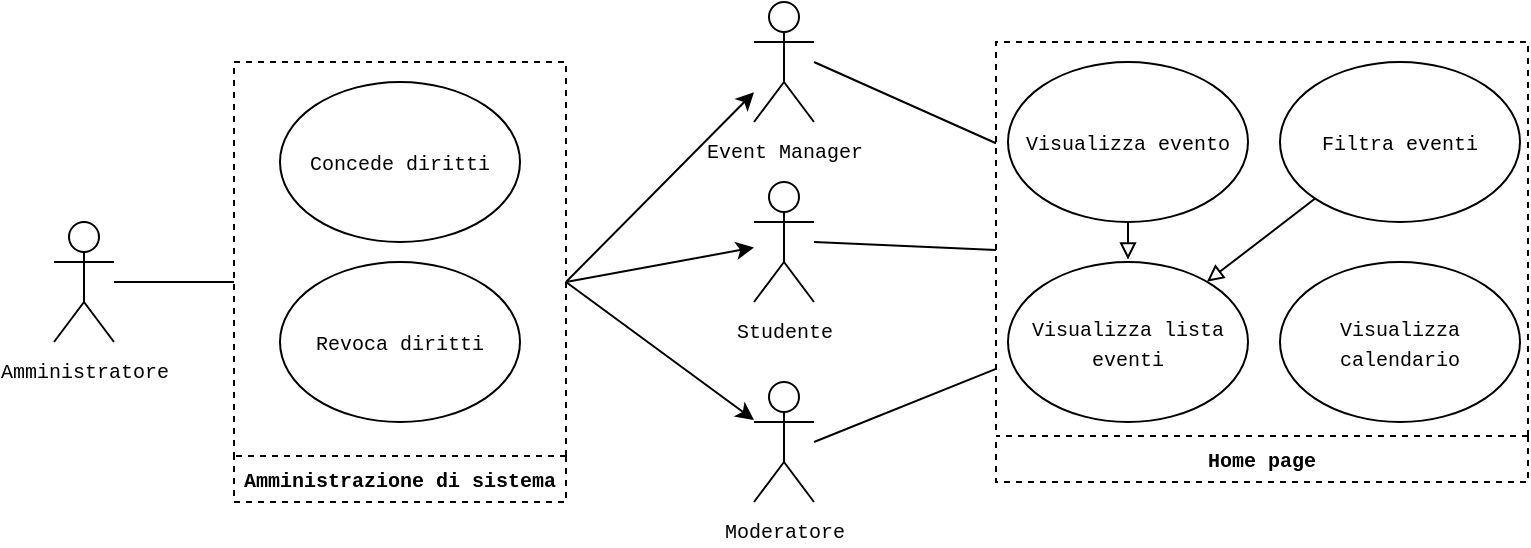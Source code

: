 <mxfile version="16.5.1" type="device"><diagram id="GoCsQPbr7pPu7XiLjnaw" name="Pagina-1"><mxGraphModel dx="1663" dy="516" grid="1" gridSize="10" guides="1" tooltips="1" connect="1" arrows="1" fold="1" page="1" pageScale="1" pageWidth="827" pageHeight="1169" math="0" shadow="0"><root><mxCell id="0"/><mxCell id="1" parent="0"/><mxCell id="d6tuT_Ok0TjHwpfOoW3g-14" style="edgeStyle=none;rounded=0;orthogonalLoop=1;jettySize=auto;html=1;fontFamily=Courier New;fontSize=10;endArrow=none;endFill=0;" edge="1" parent="1" target="d6tuT_Ok0TjHwpfOoW3g-5"><mxGeometry relative="1" as="geometry"><mxPoint x="190" y="80" as="sourcePoint"/></mxGeometry></mxCell><mxCell id="d6tuT_Ok0TjHwpfOoW3g-1" value="&lt;font style=&quot;font-size: 10px&quot; face=&quot;Courier New&quot;&gt;Event Manager&lt;/font&gt;" style="shape=umlActor;verticalLabelPosition=bottom;verticalAlign=top;html=1;outlineConnect=0;" vertex="1" parent="1"><mxGeometry x="160" y="50" width="30" height="60" as="geometry"/></mxCell><mxCell id="d6tuT_Ok0TjHwpfOoW3g-5" value="Home page" style="swimlane;fontFamily=Courier New;fontSize=10;direction=west;dashed=1;" vertex="1" parent="1"><mxGeometry x="281" y="70" width="266" height="220" as="geometry"/></mxCell><mxCell id="d6tuT_Ok0TjHwpfOoW3g-18" style="edgeStyle=none;rounded=0;orthogonalLoop=1;jettySize=auto;html=1;exitX=0.5;exitY=1;exitDx=0;exitDy=0;entryX=0.5;entryY=-0.016;entryDx=0;entryDy=0;entryPerimeter=0;fontFamily=Courier New;fontSize=10;endArrow=block;endFill=0;" edge="1" parent="d6tuT_Ok0TjHwpfOoW3g-5" source="d6tuT_Ok0TjHwpfOoW3g-2" target="d6tuT_Ok0TjHwpfOoW3g-4"><mxGeometry relative="1" as="geometry"/></mxCell><mxCell id="d6tuT_Ok0TjHwpfOoW3g-2" value="&lt;font style=&quot;font-size: 10px&quot; face=&quot;Courier New&quot;&gt;Visualizza evento&lt;/font&gt;" style="ellipse;whiteSpace=wrap;html=1;" vertex="1" parent="d6tuT_Ok0TjHwpfOoW3g-5"><mxGeometry x="6" y="10" width="120" height="80" as="geometry"/></mxCell><mxCell id="d6tuT_Ok0TjHwpfOoW3g-4" value="&lt;font style=&quot;font-size: 10px&quot; face=&quot;Courier New&quot;&gt;Visualizza lista eventi&lt;/font&gt;" style="ellipse;whiteSpace=wrap;html=1;" vertex="1" parent="d6tuT_Ok0TjHwpfOoW3g-5"><mxGeometry x="6" y="110" width="120" height="80" as="geometry"/></mxCell><mxCell id="d6tuT_Ok0TjHwpfOoW3g-8" value="&lt;font style=&quot;font-size: 10px&quot; face=&quot;Courier New&quot;&gt;Visualizza calendario&lt;/font&gt;" style="ellipse;whiteSpace=wrap;html=1;" vertex="1" parent="d6tuT_Ok0TjHwpfOoW3g-5"><mxGeometry x="142" y="110" width="120" height="80" as="geometry"/></mxCell><mxCell id="d6tuT_Ok0TjHwpfOoW3g-10" style="rounded=0;orthogonalLoop=1;jettySize=auto;html=1;exitX=0;exitY=1;exitDx=0;exitDy=0;fontFamily=Courier New;fontSize=10;endArrow=block;endFill=0;" edge="1" parent="d6tuT_Ok0TjHwpfOoW3g-5" source="d6tuT_Ok0TjHwpfOoW3g-9" target="d6tuT_Ok0TjHwpfOoW3g-4"><mxGeometry relative="1" as="geometry"/></mxCell><mxCell id="d6tuT_Ok0TjHwpfOoW3g-9" value="&lt;font style=&quot;font-size: 10px&quot; face=&quot;Courier New&quot;&gt;Filtra eventi&lt;/font&gt;" style="ellipse;whiteSpace=wrap;html=1;" vertex="1" parent="d6tuT_Ok0TjHwpfOoW3g-5"><mxGeometry x="142" y="10" width="120" height="80" as="geometry"/></mxCell><mxCell id="d6tuT_Ok0TjHwpfOoW3g-15" style="edgeStyle=none;rounded=0;orthogonalLoop=1;jettySize=auto;html=1;fontFamily=Courier New;fontSize=10;endArrow=none;endFill=0;" edge="1" parent="1" target="d6tuT_Ok0TjHwpfOoW3g-5"><mxGeometry relative="1" as="geometry"><mxPoint x="190" y="170" as="sourcePoint"/></mxGeometry></mxCell><mxCell id="d6tuT_Ok0TjHwpfOoW3g-11" value="&lt;font style=&quot;font-size: 10px&quot; face=&quot;Courier New&quot;&gt;Studente&lt;/font&gt;" style="shape=umlActor;verticalLabelPosition=bottom;verticalAlign=top;html=1;outlineConnect=0;" vertex="1" parent="1"><mxGeometry x="160" y="140" width="30" height="60" as="geometry"/></mxCell><mxCell id="d6tuT_Ok0TjHwpfOoW3g-16" style="edgeStyle=none;rounded=0;orthogonalLoop=1;jettySize=auto;html=1;fontFamily=Courier New;fontSize=10;endArrow=none;endFill=0;" edge="1" parent="1" target="d6tuT_Ok0TjHwpfOoW3g-5"><mxGeometry relative="1" as="geometry"><mxPoint x="190" y="270" as="sourcePoint"/></mxGeometry></mxCell><mxCell id="d6tuT_Ok0TjHwpfOoW3g-12" value="&lt;font style=&quot;font-size: 10px&quot; face=&quot;Courier New&quot;&gt;Moderatore&lt;/font&gt;" style="shape=umlActor;verticalLabelPosition=bottom;verticalAlign=top;html=1;outlineConnect=0;" vertex="1" parent="1"><mxGeometry x="160" y="240" width="30" height="60" as="geometry"/></mxCell><mxCell id="d6tuT_Ok0TjHwpfOoW3g-30" style="edgeStyle=none;rounded=0;orthogonalLoop=1;jettySize=auto;html=1;fontFamily=Courier New;fontSize=10;endArrow=none;endFill=0;" edge="1" parent="1" target="d6tuT_Ok0TjHwpfOoW3g-23"><mxGeometry relative="1" as="geometry"><mxPoint x="-160" y="190" as="sourcePoint"/></mxGeometry></mxCell><mxCell id="d6tuT_Ok0TjHwpfOoW3g-13" value="&lt;font style=&quot;font-size: 10px&quot; face=&quot;Courier New&quot;&gt;Amministratore&lt;/font&gt;" style="shape=umlActor;verticalLabelPosition=bottom;verticalAlign=top;html=1;outlineConnect=0;" vertex="1" parent="1"><mxGeometry x="-190" y="160" width="30" height="60" as="geometry"/></mxCell><mxCell id="d6tuT_Ok0TjHwpfOoW3g-31" style="edgeStyle=none;rounded=0;orthogonalLoop=1;jettySize=auto;html=1;exitX=0;exitY=0.5;exitDx=0;exitDy=0;fontFamily=Courier New;fontSize=10;endArrow=classic;endFill=1;" edge="1" parent="1" source="d6tuT_Ok0TjHwpfOoW3g-23" target="d6tuT_Ok0TjHwpfOoW3g-1"><mxGeometry relative="1" as="geometry"/></mxCell><mxCell id="d6tuT_Ok0TjHwpfOoW3g-32" style="edgeStyle=none;rounded=0;orthogonalLoop=1;jettySize=auto;html=1;exitX=0;exitY=0.5;exitDx=0;exitDy=0;fontFamily=Courier New;fontSize=10;endArrow=classic;endFill=1;" edge="1" parent="1" source="d6tuT_Ok0TjHwpfOoW3g-23" target="d6tuT_Ok0TjHwpfOoW3g-11"><mxGeometry relative="1" as="geometry"/></mxCell><mxCell id="d6tuT_Ok0TjHwpfOoW3g-33" style="edgeStyle=none;rounded=0;orthogonalLoop=1;jettySize=auto;html=1;exitX=0;exitY=0.5;exitDx=0;exitDy=0;fontFamily=Courier New;fontSize=10;endArrow=classic;endFill=1;" edge="1" parent="1" source="d6tuT_Ok0TjHwpfOoW3g-23" target="d6tuT_Ok0TjHwpfOoW3g-12"><mxGeometry relative="1" as="geometry"/></mxCell><mxCell id="d6tuT_Ok0TjHwpfOoW3g-23" value="Amministrazione di sistema" style="swimlane;fontFamily=Courier New;fontSize=10;direction=west;dashed=1;" vertex="1" parent="1"><mxGeometry x="-100" y="80" width="166" height="220" as="geometry"/></mxCell><mxCell id="d6tuT_Ok0TjHwpfOoW3g-20" value="&lt;font face=&quot;Courier New&quot;&gt;&lt;span style=&quot;font-size: 10px&quot;&gt;Concede diritti&lt;/span&gt;&lt;/font&gt;" style="ellipse;whiteSpace=wrap;html=1;" vertex="1" parent="d6tuT_Ok0TjHwpfOoW3g-23"><mxGeometry x="23" y="10" width="120" height="80" as="geometry"/></mxCell><mxCell id="d6tuT_Ok0TjHwpfOoW3g-21" value="&lt;font face=&quot;Courier New&quot;&gt;&lt;span style=&quot;font-size: 10px&quot;&gt;Revoca diritti&lt;/span&gt;&lt;/font&gt;" style="ellipse;whiteSpace=wrap;html=1;" vertex="1" parent="d6tuT_Ok0TjHwpfOoW3g-23"><mxGeometry x="23" y="100" width="120" height="80" as="geometry"/></mxCell></root></mxGraphModel></diagram></mxfile>